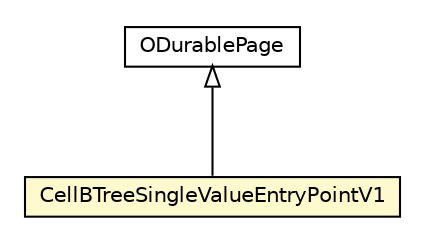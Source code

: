 #!/usr/local/bin/dot
#
# Class diagram 
# Generated by UMLGraph version R5_6-24-gf6e263 (http://www.umlgraph.org/)
#

digraph G {
	edge [fontname="Helvetica",fontsize=10,labelfontname="Helvetica",labelfontsize=10];
	node [fontname="Helvetica",fontsize=10,shape=plaintext];
	nodesep=0.25;
	ranksep=0.5;
	// com.orientechnologies.orient.core.storage.impl.local.paginated.base.ODurablePage
	c970295 [label=<<table title="com.orientechnologies.orient.core.storage.impl.local.paginated.base.ODurablePage" border="0" cellborder="1" cellspacing="0" cellpadding="2" port="p" href="../../../../impl/local/paginated/base/ODurablePage.html">
		<tr><td><table border="0" cellspacing="0" cellpadding="1">
<tr><td align="center" balign="center"> ODurablePage </td></tr>
		</table></td></tr>
		</table>>, URL="../../../../impl/local/paginated/base/ODurablePage.html", fontname="Helvetica", fontcolor="black", fontsize=10.0];
	// com.orientechnologies.orient.core.storage.index.sbtree.singlevalue.v1.CellBTreeSingleValueEntryPointV1
	c970379 [label=<<table title="com.orientechnologies.orient.core.storage.index.sbtree.singlevalue.v1.CellBTreeSingleValueEntryPointV1" border="0" cellborder="1" cellspacing="0" cellpadding="2" port="p" bgcolor="lemonChiffon" href="./CellBTreeSingleValueEntryPointV1.html">
		<tr><td><table border="0" cellspacing="0" cellpadding="1">
<tr><td align="center" balign="center"> CellBTreeSingleValueEntryPointV1 </td></tr>
		</table></td></tr>
		</table>>, URL="./CellBTreeSingleValueEntryPointV1.html", fontname="Helvetica", fontcolor="black", fontsize=10.0];
	//com.orientechnologies.orient.core.storage.index.sbtree.singlevalue.v1.CellBTreeSingleValueEntryPointV1 extends com.orientechnologies.orient.core.storage.impl.local.paginated.base.ODurablePage
	c970295:p -> c970379:p [dir=back,arrowtail=empty];
}

